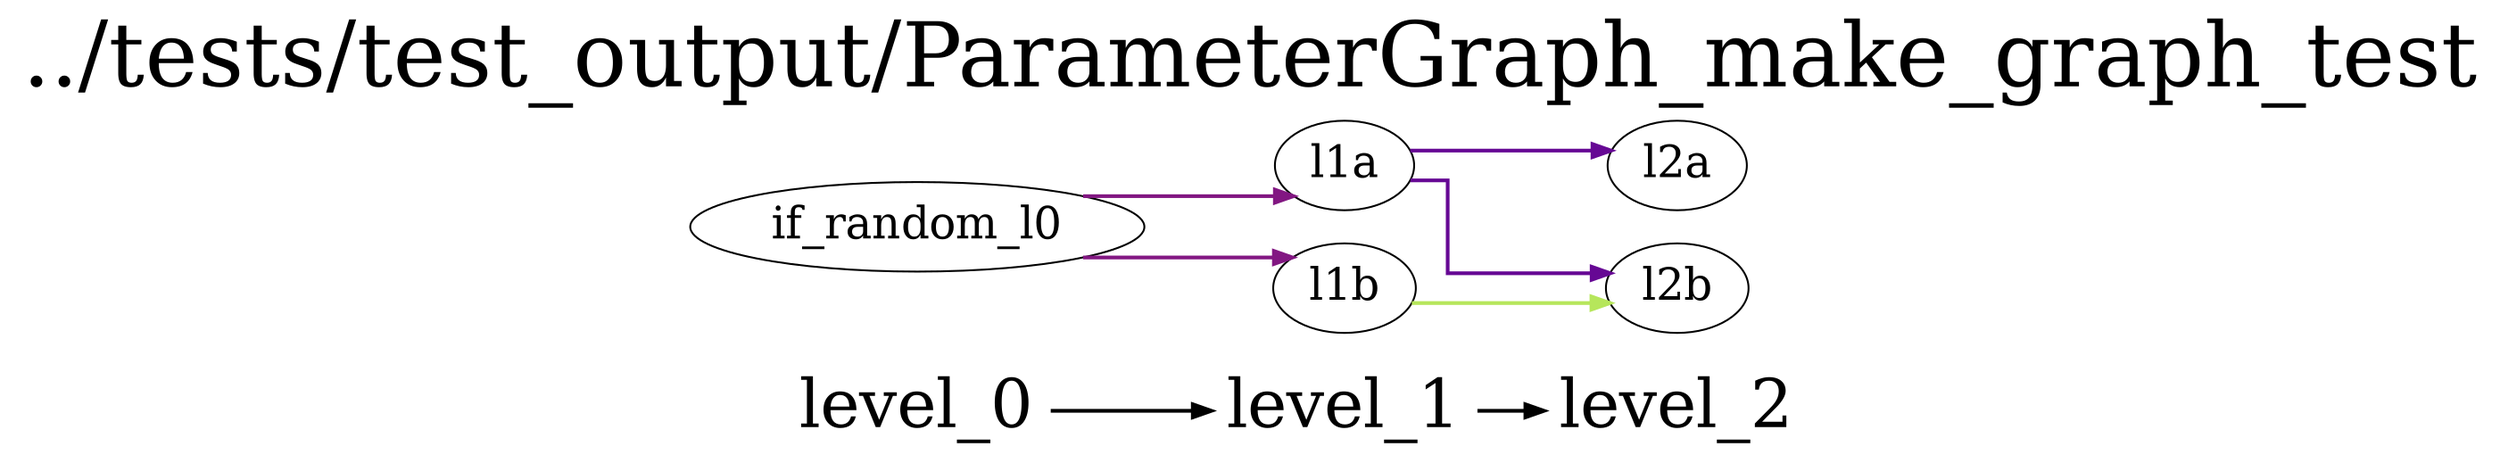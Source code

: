 digraph G {
          splines=ortho;
          fontsize = 48;
          rankdir = "LR";
          node[fontsize=24];
          edge[penwidth=2];
          {
          node [shape=plaintext fontsize=36];
          level_0 -> 
          level_1 -> 
          level_2
          }
          {rank = same;
          level_0;
          if_random_l0;
          }
          {rank = same;
          level_1;
          l1a;
          l1b;
          }
          {rank = same;
          level_2;
          l2a;
          l2b;
          }
          l1b -> l2b [color="#B6E65B"];
          l2b ;
          l1a -> l2b [color="#660894"];
          l1a -> l2a [color="#660894"];
          l2a ;
          if_random_l0 -> l1b [color="#821782"];
          if_random_l0 -> l1a [color="#821782"];
          labelloc = "t";
          label = "../tests/test_output/ParameterGraph_make_graph_test";
}